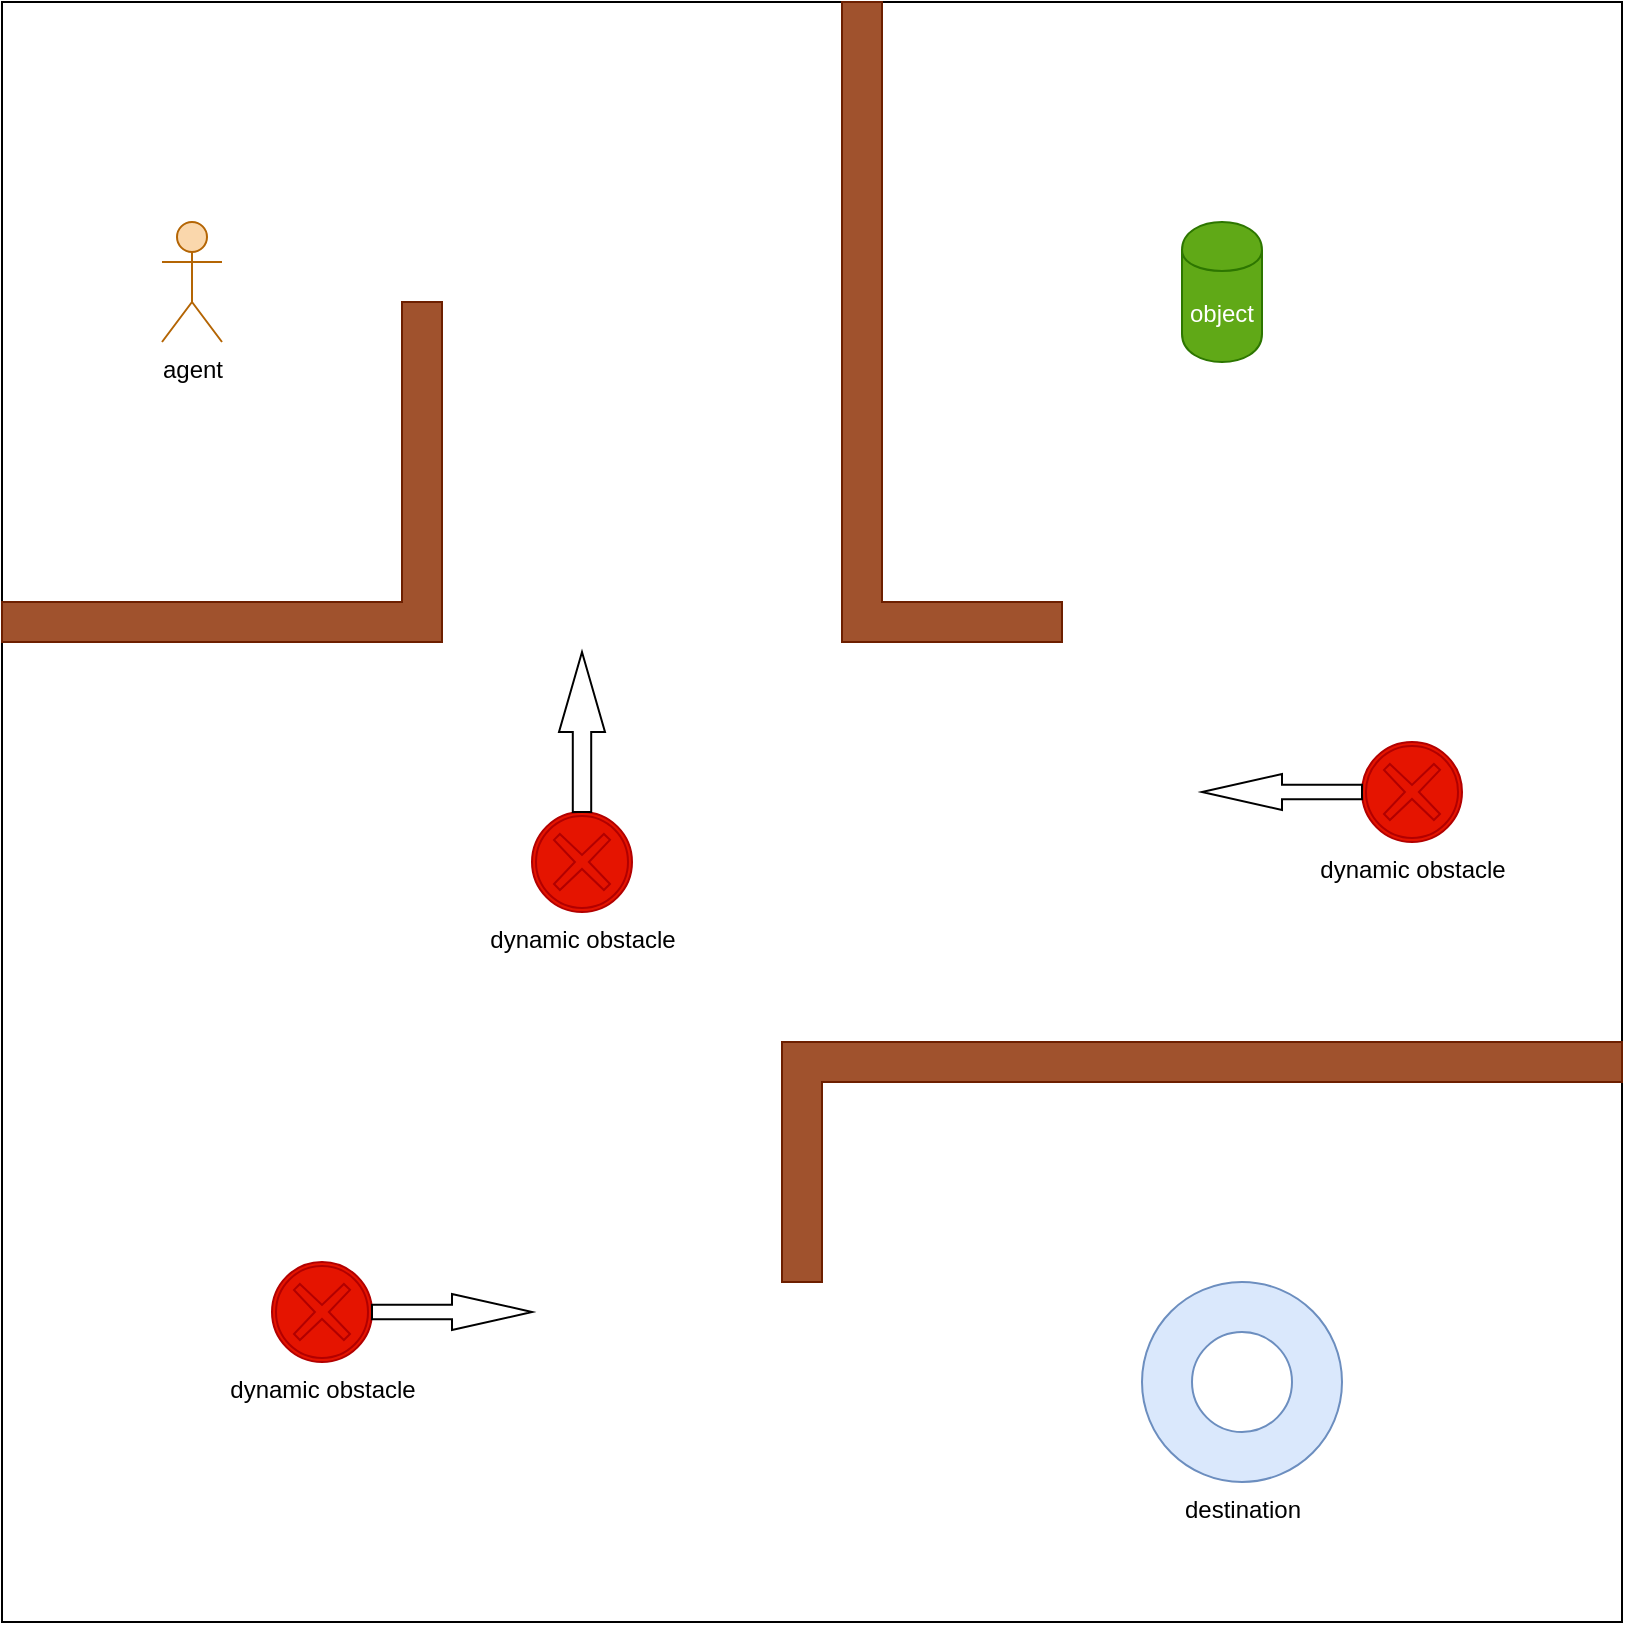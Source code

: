 <mxfile version="10.6.3" type="device"><diagram id="4rurdQl6KQZNivvBnwue" name="Page-1"><mxGraphModel dx="1394" dy="756" grid="1" gridSize="10" guides="1" tooltips="1" connect="1" arrows="1" fold="1" page="1" pageScale="1" pageWidth="850" pageHeight="1100" math="0" shadow="0"><root><mxCell id="0"/><mxCell id="1" parent="0"/><mxCell id="KET7Vi9wkzb8IH_OFxv6-1" value="" style="whiteSpace=wrap;html=1;aspect=fixed;fillColor=none;" vertex="1" parent="1"><mxGeometry x="20" y="20" width="810" height="810" as="geometry"/></mxCell><mxCell id="KET7Vi9wkzb8IH_OFxv6-2" value="" style="shape=corner;whiteSpace=wrap;html=1;fillColor=#a0522d;strokeColor=#6D1F00;fontColor=#ffffff;" vertex="1" parent="1"><mxGeometry x="410" y="540" width="420" height="120" as="geometry"/></mxCell><mxCell id="KET7Vi9wkzb8IH_OFxv6-3" value="" style="shape=corner;whiteSpace=wrap;html=1;direction=west;fillColor=#a0522d;strokeColor=#6D1F00;fontColor=#ffffff;" vertex="1" parent="1"><mxGeometry x="20" y="170" width="220" height="170" as="geometry"/></mxCell><mxCell id="KET7Vi9wkzb8IH_OFxv6-8" value="" style="shape=corner;whiteSpace=wrap;html=1;direction=north;fillColor=#a0522d;strokeColor=#6D1F00;fontColor=#ffffff;" vertex="1" parent="1"><mxGeometry x="440" y="20" width="110" height="320" as="geometry"/></mxCell><mxCell id="KET7Vi9wkzb8IH_OFxv6-9" value="destination" style="verticalLabelPosition=bottom;verticalAlign=top;html=1;shape=mxgraph.basic.donut;dx=25;fillColor=#dae8fc;strokeColor=#6c8ebf;" vertex="1" parent="1"><mxGeometry x="590" y="660" width="100" height="100" as="geometry"/></mxCell><mxCell id="KET7Vi9wkzb8IH_OFxv6-10" value="object" style="shape=cylinder;whiteSpace=wrap;html=1;boundedLbl=1;backgroundOutline=1;fillColor=#60a917;strokeColor=#2D7600;fontColor=#ffffff;" vertex="1" parent="1"><mxGeometry x="610" y="130" width="40" height="70" as="geometry"/></mxCell><mxCell id="KET7Vi9wkzb8IH_OFxv6-11" value="agent&lt;br&gt;" style="shape=umlActor;verticalLabelPosition=bottom;labelBackgroundColor=#ffffff;verticalAlign=top;html=1;outlineConnect=0;fillColor=#fad7ac;strokeColor=#b46504;" vertex="1" parent="1"><mxGeometry x="100" y="130" width="30" height="60" as="geometry"/></mxCell><mxCell id="KET7Vi9wkzb8IH_OFxv6-16" value="&lt;font color=&quot;#000000&quot;&gt;dynamic obstacle&lt;/font&gt;" style="shape=mxgraph.bpmn.shape;html=1;verticalLabelPosition=bottom;labelBackgroundColor=#ffffff;verticalAlign=top;align=center;perimeter=ellipsePerimeter;outlineConnect=0;outline=boundInt;symbol=cancel;fillColor=#e51400;strokeColor=#B20000;fontColor=#ffffff;" vertex="1" parent="1"><mxGeometry x="285" y="425" width="50" height="50" as="geometry"/></mxCell><mxCell id="KET7Vi9wkzb8IH_OFxv6-17" value="&lt;font color=&quot;#000000&quot;&gt;dynamic obstacle&lt;/font&gt;" style="shape=mxgraph.bpmn.shape;html=1;verticalLabelPosition=bottom;labelBackgroundColor=#ffffff;verticalAlign=top;align=center;perimeter=ellipsePerimeter;outlineConnect=0;outline=boundInt;symbol=cancel;fillColor=#e51400;strokeColor=#B20000;fontColor=#ffffff;" vertex="1" parent="1"><mxGeometry x="155" y="650" width="50" height="50" as="geometry"/></mxCell><mxCell id="KET7Vi9wkzb8IH_OFxv6-18" value="&lt;font color=&quot;#000000&quot;&gt;dynamic obstacle&lt;/font&gt;" style="shape=mxgraph.bpmn.shape;html=1;verticalLabelPosition=bottom;labelBackgroundColor=#ffffff;verticalAlign=top;align=center;perimeter=ellipsePerimeter;outlineConnect=0;outline=boundInt;symbol=cancel;fillColor=#e51400;strokeColor=#B20000;fontColor=#ffffff;" vertex="1" parent="1"><mxGeometry x="700" y="390" width="50" height="50" as="geometry"/></mxCell><mxCell id="KET7Vi9wkzb8IH_OFxv6-21" value="" style="html=1;shadow=0;dashed=0;align=center;verticalAlign=middle;shape=mxgraph.arrows2.arrow;dy=0.6;dx=40;direction=east;notch=0;" vertex="1" parent="1"><mxGeometry x="205" y="666" width="80" height="18" as="geometry"/></mxCell><mxCell id="KET7Vi9wkzb8IH_OFxv6-22" value="" style="html=1;shadow=0;dashed=0;align=center;verticalAlign=middle;shape=mxgraph.arrows2.arrow;dy=0.6;dx=40;direction=north;notch=0;" vertex="1" parent="1"><mxGeometry x="298.5" y="345" width="23" height="80" as="geometry"/></mxCell><mxCell id="KET7Vi9wkzb8IH_OFxv6-23" value="" style="html=1;shadow=0;dashed=0;align=center;verticalAlign=middle;shape=mxgraph.arrows2.arrow;dy=0.6;dx=40;direction=west;notch=0;" vertex="1" parent="1"><mxGeometry x="620" y="406" width="80" height="18" as="geometry"/></mxCell></root></mxGraphModel></diagram></mxfile>